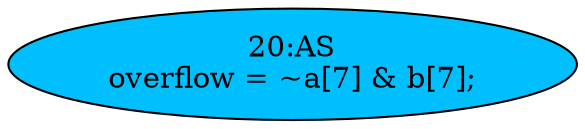 strict digraph "" {
	node [label="\N"];
	"20:AS"	[ast="<pyverilog.vparser.ast.Assign object at 0x7ff8b36cb5d0>",
		def_var="['overflow']",
		fillcolor=deepskyblue,
		label="20:AS
overflow = ~a[7] & b[7];",
		statements="[]",
		style=filled,
		typ=Assign,
		use_var="['a', 'b']"];
}
